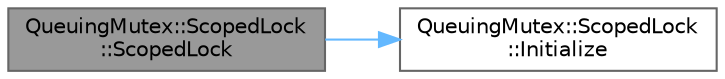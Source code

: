 digraph "QueuingMutex::ScopedLock::ScopedLock"
{
 // LATEX_PDF_SIZE
  bgcolor="transparent";
  edge [fontname=Helvetica,fontsize=10,labelfontname=Helvetica,labelfontsize=10];
  node [fontname=Helvetica,fontsize=10,shape=box,height=0.2,width=0.4];
  rankdir="LR";
  Node1 [id="Node000001",label="QueuingMutex::ScopedLock\l::ScopedLock",height=0.2,width=0.4,color="gray40", fillcolor="grey60", style="filled", fontcolor="black",tooltip=" "];
  Node1 -> Node2 [id="edge2_Node000001_Node000002",color="steelblue1",style="solid",tooltip=" "];
  Node2 [id="Node000002",label="QueuingMutex::ScopedLock\l::Initialize",height=0.2,width=0.4,color="grey40", fillcolor="white", style="filled",URL="$class_queuing_mutex_1_1_scoped_lock.html#a39b2287fafb9e17e2485eff3ce582683",tooltip=" "];
}
